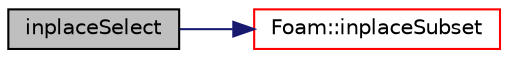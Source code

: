 digraph "inplaceSelect"
{
  bgcolor="transparent";
  edge [fontname="Helvetica",fontsize="10",labelfontname="Helvetica",labelfontsize="10"];
  node [fontname="Helvetica",fontsize="10",shape=record];
  rankdir="LR";
  Node1 [label="inplaceSelect",height=0.2,width=0.4,color="black", fillcolor="grey75", style="filled", fontcolor="black"];
  Node1 -> Node2 [color="midnightblue",fontsize="10",style="solid",fontname="Helvetica"];
  Node2 [label="Foam::inplaceSubset",height=0.2,width=0.4,color="red",URL="$a10675.html#a42646732972db3a8e8af557f0d311f8c",tooltip="Inplace extract elements of List when select is a certain value. "];
}

